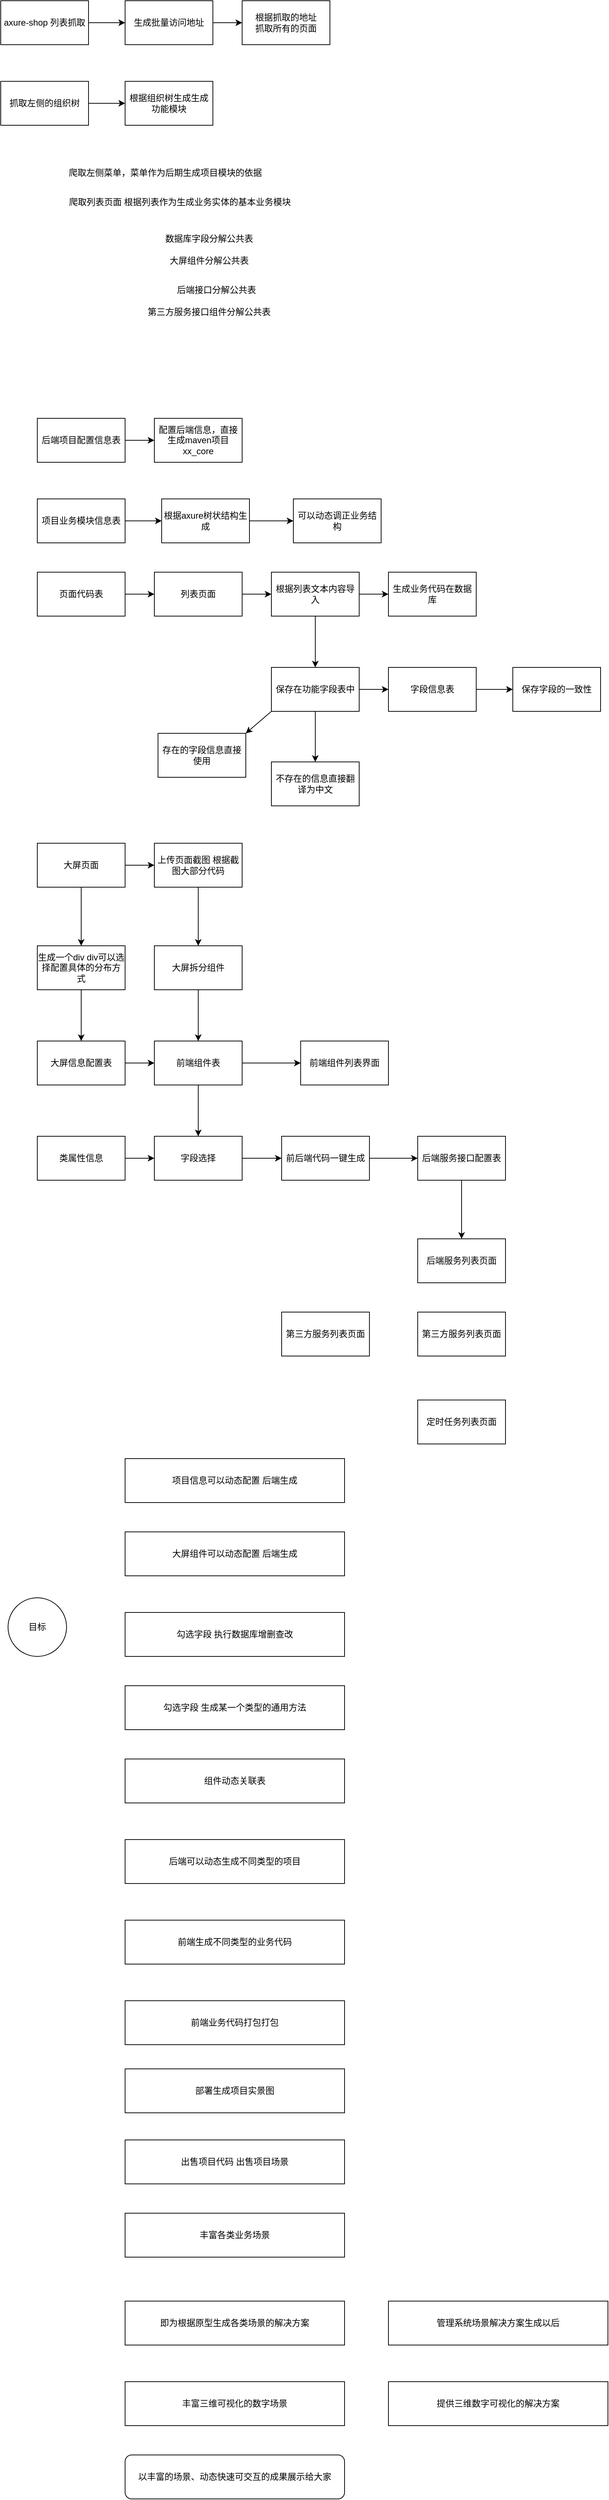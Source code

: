 <mxfile version="26.0.6">
  <diagram name="第 1 页" id="WUTEu7iUXCvbOz2TEU5W">
    <mxGraphModel dx="1213" dy="768" grid="1" gridSize="10" guides="1" tooltips="1" connect="1" arrows="1" fold="1" page="1" pageScale="1" pageWidth="827" pageHeight="1169" math="0" shadow="0">
      <root>
        <mxCell id="0" />
        <mxCell id="1" parent="0" />
        <mxCell id="b5je5e9Mu80O6Y4lW1f3-1" value="axure-shop 列表抓取" style="rounded=0;whiteSpace=wrap;html=1;" vertex="1" parent="1">
          <mxGeometry x="30" y="70" width="120" height="60" as="geometry" />
        </mxCell>
        <mxCell id="b5je5e9Mu80O6Y4lW1f3-2" value="生成批量访问地址" style="rounded=0;whiteSpace=wrap;html=1;" vertex="1" parent="1">
          <mxGeometry x="200" y="70" width="120" height="60" as="geometry" />
        </mxCell>
        <mxCell id="b5je5e9Mu80O6Y4lW1f3-3" value="根据抓取的地址&lt;div&gt;抓取所有的页面&lt;/div&gt;" style="rounded=0;whiteSpace=wrap;html=1;" vertex="1" parent="1">
          <mxGeometry x="360" y="70" width="120" height="60" as="geometry" />
        </mxCell>
        <mxCell id="b5je5e9Mu80O6Y4lW1f3-4" value="" style="endArrow=classic;html=1;rounded=0;exitX=1;exitY=0.5;exitDx=0;exitDy=0;" edge="1" parent="1" source="b5je5e9Mu80O6Y4lW1f3-1" target="b5je5e9Mu80O6Y4lW1f3-2">
          <mxGeometry width="50" height="50" relative="1" as="geometry">
            <mxPoint x="390" y="420" as="sourcePoint" />
            <mxPoint x="440" y="370" as="targetPoint" />
          </mxGeometry>
        </mxCell>
        <mxCell id="b5je5e9Mu80O6Y4lW1f3-8" value="" style="endArrow=classic;html=1;rounded=0;exitX=1;exitY=0.5;exitDx=0;exitDy=0;" edge="1" parent="1" source="b5je5e9Mu80O6Y4lW1f3-2" target="b5je5e9Mu80O6Y4lW1f3-3">
          <mxGeometry width="50" height="50" relative="1" as="geometry">
            <mxPoint x="390" y="420" as="sourcePoint" />
            <mxPoint x="440" y="370" as="targetPoint" />
          </mxGeometry>
        </mxCell>
        <mxCell id="b5je5e9Mu80O6Y4lW1f3-9" value="抓取左侧的组织树" style="rounded=0;whiteSpace=wrap;html=1;" vertex="1" parent="1">
          <mxGeometry x="30" y="180" width="120" height="60" as="geometry" />
        </mxCell>
        <mxCell id="b5je5e9Mu80O6Y4lW1f3-10" value="" style="endArrow=classic;html=1;rounded=0;exitX=1;exitY=0.5;exitDx=0;exitDy=0;" edge="1" parent="1" source="b5je5e9Mu80O6Y4lW1f3-9" target="b5je5e9Mu80O6Y4lW1f3-11">
          <mxGeometry width="50" height="50" relative="1" as="geometry">
            <mxPoint x="390" y="420" as="sourcePoint" />
            <mxPoint x="440" y="370" as="targetPoint" />
          </mxGeometry>
        </mxCell>
        <mxCell id="b5je5e9Mu80O6Y4lW1f3-11" value="根据组织树生成生成功能模块" style="rounded=0;whiteSpace=wrap;html=1;" vertex="1" parent="1">
          <mxGeometry x="200" y="180" width="120" height="60" as="geometry" />
        </mxCell>
        <mxCell id="b5je5e9Mu80O6Y4lW1f3-16" value="" style="edgeStyle=orthogonalEdgeStyle;rounded=0;orthogonalLoop=1;jettySize=auto;html=1;" edge="1" parent="1" source="b5je5e9Mu80O6Y4lW1f3-13" target="b5je5e9Mu80O6Y4lW1f3-15">
          <mxGeometry relative="1" as="geometry" />
        </mxCell>
        <mxCell id="b5je5e9Mu80O6Y4lW1f3-51" value="" style="edgeStyle=orthogonalEdgeStyle;rounded=0;orthogonalLoop=1;jettySize=auto;html=1;" edge="1" parent="1" source="b5je5e9Mu80O6Y4lW1f3-13" target="b5je5e9Mu80O6Y4lW1f3-50">
          <mxGeometry relative="1" as="geometry" />
        </mxCell>
        <mxCell id="b5je5e9Mu80O6Y4lW1f3-13" value="大屏页面" style="rounded=0;whiteSpace=wrap;html=1;" vertex="1" parent="1">
          <mxGeometry x="80" y="1220" width="120" height="60" as="geometry" />
        </mxCell>
        <mxCell id="b5je5e9Mu80O6Y4lW1f3-52" value="" style="edgeStyle=orthogonalEdgeStyle;rounded=0;orthogonalLoop=1;jettySize=auto;html=1;" edge="1" parent="1" source="b5je5e9Mu80O6Y4lW1f3-15" target="b5je5e9Mu80O6Y4lW1f3-27">
          <mxGeometry relative="1" as="geometry" />
        </mxCell>
        <mxCell id="b5je5e9Mu80O6Y4lW1f3-15" value="上传页面截图 根据截图大部分代码" style="rounded=0;whiteSpace=wrap;html=1;" vertex="1" parent="1">
          <mxGeometry x="240" y="1220" width="120" height="60" as="geometry" />
        </mxCell>
        <mxCell id="b5je5e9Mu80O6Y4lW1f3-19" value="" style="edgeStyle=orthogonalEdgeStyle;rounded=0;orthogonalLoop=1;jettySize=auto;html=1;" edge="1" parent="1" source="b5je5e9Mu80O6Y4lW1f3-17" target="b5je5e9Mu80O6Y4lW1f3-18">
          <mxGeometry relative="1" as="geometry" />
        </mxCell>
        <mxCell id="b5je5e9Mu80O6Y4lW1f3-17" value="列表页面" style="rounded=0;whiteSpace=wrap;html=1;" vertex="1" parent="1">
          <mxGeometry x="240" y="850" width="120" height="60" as="geometry" />
        </mxCell>
        <mxCell id="b5je5e9Mu80O6Y4lW1f3-21" value="" style="edgeStyle=orthogonalEdgeStyle;rounded=0;orthogonalLoop=1;jettySize=auto;html=1;" edge="1" parent="1" source="b5je5e9Mu80O6Y4lW1f3-18" target="b5je5e9Mu80O6Y4lW1f3-20">
          <mxGeometry relative="1" as="geometry" />
        </mxCell>
        <mxCell id="b5je5e9Mu80O6Y4lW1f3-49" value="" style="edgeStyle=orthogonalEdgeStyle;rounded=0;orthogonalLoop=1;jettySize=auto;html=1;" edge="1" parent="1" source="b5je5e9Mu80O6Y4lW1f3-18" target="b5je5e9Mu80O6Y4lW1f3-48">
          <mxGeometry relative="1" as="geometry" />
        </mxCell>
        <mxCell id="b5je5e9Mu80O6Y4lW1f3-18" value="根据列表文本内容导入" style="rounded=0;whiteSpace=wrap;html=1;" vertex="1" parent="1">
          <mxGeometry x="400" y="850" width="120" height="60" as="geometry" />
        </mxCell>
        <mxCell id="b5je5e9Mu80O6Y4lW1f3-25" value="" style="edgeStyle=orthogonalEdgeStyle;rounded=0;orthogonalLoop=1;jettySize=auto;html=1;" edge="1" parent="1" source="b5je5e9Mu80O6Y4lW1f3-20" target="b5je5e9Mu80O6Y4lW1f3-23">
          <mxGeometry relative="1" as="geometry" />
        </mxCell>
        <mxCell id="b5je5e9Mu80O6Y4lW1f3-44" value="" style="edgeStyle=orthogonalEdgeStyle;rounded=0;orthogonalLoop=1;jettySize=auto;html=1;" edge="1" parent="1" source="b5je5e9Mu80O6Y4lW1f3-20" target="b5je5e9Mu80O6Y4lW1f3-31">
          <mxGeometry relative="1" as="geometry" />
        </mxCell>
        <mxCell id="b5je5e9Mu80O6Y4lW1f3-20" value="保存在功能字段表中" style="rounded=0;whiteSpace=wrap;html=1;" vertex="1" parent="1">
          <mxGeometry x="400" y="980" width="120" height="60" as="geometry" />
        </mxCell>
        <mxCell id="b5je5e9Mu80O6Y4lW1f3-22" value="存在的字段信息直接使用" style="rounded=0;whiteSpace=wrap;html=1;" vertex="1" parent="1">
          <mxGeometry x="245" y="1070" width="120" height="60" as="geometry" />
        </mxCell>
        <mxCell id="b5je5e9Mu80O6Y4lW1f3-23" value="不存在的信息直接翻译为中文" style="rounded=0;whiteSpace=wrap;html=1;" vertex="1" parent="1">
          <mxGeometry x="400" y="1109" width="120" height="60" as="geometry" />
        </mxCell>
        <mxCell id="b5je5e9Mu80O6Y4lW1f3-24" value="" style="endArrow=classic;html=1;rounded=0;entryX=1;entryY=0;entryDx=0;entryDy=0;exitX=0;exitY=1;exitDx=0;exitDy=0;" edge="1" parent="1" source="b5je5e9Mu80O6Y4lW1f3-20" target="b5je5e9Mu80O6Y4lW1f3-22">
          <mxGeometry width="50" height="50" relative="1" as="geometry">
            <mxPoint x="275" y="1030" as="sourcePoint" />
            <mxPoint x="325" y="980" as="targetPoint" />
          </mxGeometry>
        </mxCell>
        <mxCell id="b5je5e9Mu80O6Y4lW1f3-56" value="" style="edgeStyle=orthogonalEdgeStyle;rounded=0;orthogonalLoop=1;jettySize=auto;html=1;" edge="1" parent="1" source="b5je5e9Mu80O6Y4lW1f3-27" target="b5je5e9Mu80O6Y4lW1f3-55">
          <mxGeometry relative="1" as="geometry" />
        </mxCell>
        <mxCell id="b5je5e9Mu80O6Y4lW1f3-27" value="大屏拆分组件" style="rounded=0;whiteSpace=wrap;html=1;" vertex="1" parent="1">
          <mxGeometry x="240" y="1360" width="120" height="60" as="geometry" />
        </mxCell>
        <mxCell id="b5je5e9Mu80O6Y4lW1f3-30" value="" style="edgeStyle=orthogonalEdgeStyle;rounded=0;orthogonalLoop=1;jettySize=auto;html=1;" edge="1" parent="1" source="b5je5e9Mu80O6Y4lW1f3-28" target="b5je5e9Mu80O6Y4lW1f3-29">
          <mxGeometry relative="1" as="geometry" />
        </mxCell>
        <mxCell id="b5je5e9Mu80O6Y4lW1f3-28" value="后端项目配置信息表" style="rounded=0;whiteSpace=wrap;html=1;" vertex="1" parent="1">
          <mxGeometry x="80" y="640" width="120" height="60" as="geometry" />
        </mxCell>
        <mxCell id="b5je5e9Mu80O6Y4lW1f3-29" value="配置后端信息，直接生成maven项目xx_core" style="rounded=0;whiteSpace=wrap;html=1;" vertex="1" parent="1">
          <mxGeometry x="240" y="640" width="120" height="60" as="geometry" />
        </mxCell>
        <mxCell id="b5je5e9Mu80O6Y4lW1f3-33" value="" style="edgeStyle=orthogonalEdgeStyle;rounded=0;orthogonalLoop=1;jettySize=auto;html=1;" edge="1" parent="1" source="b5je5e9Mu80O6Y4lW1f3-31" target="b5je5e9Mu80O6Y4lW1f3-32">
          <mxGeometry relative="1" as="geometry" />
        </mxCell>
        <mxCell id="b5je5e9Mu80O6Y4lW1f3-31" value="字段信息表" style="rounded=0;whiteSpace=wrap;html=1;" vertex="1" parent="1">
          <mxGeometry x="560" y="980" width="120" height="60" as="geometry" />
        </mxCell>
        <mxCell id="b5je5e9Mu80O6Y4lW1f3-32" value="保存字段的一致性" style="rounded=0;whiteSpace=wrap;html=1;" vertex="1" parent="1">
          <mxGeometry x="730" y="980" width="120" height="60" as="geometry" />
        </mxCell>
        <mxCell id="b5je5e9Mu80O6Y4lW1f3-36" value="" style="edgeStyle=orthogonalEdgeStyle;rounded=0;orthogonalLoop=1;jettySize=auto;html=1;" edge="1" parent="1" source="b5je5e9Mu80O6Y4lW1f3-34" target="b5je5e9Mu80O6Y4lW1f3-35">
          <mxGeometry relative="1" as="geometry" />
        </mxCell>
        <mxCell id="b5je5e9Mu80O6Y4lW1f3-34" value="项目业务模块信息表" style="rounded=0;whiteSpace=wrap;html=1;" vertex="1" parent="1">
          <mxGeometry x="80" y="750" width="120" height="60" as="geometry" />
        </mxCell>
        <mxCell id="b5je5e9Mu80O6Y4lW1f3-46" value="" style="edgeStyle=orthogonalEdgeStyle;rounded=0;orthogonalLoop=1;jettySize=auto;html=1;" edge="1" parent="1" source="b5je5e9Mu80O6Y4lW1f3-35" target="b5je5e9Mu80O6Y4lW1f3-45">
          <mxGeometry relative="1" as="geometry" />
        </mxCell>
        <mxCell id="b5je5e9Mu80O6Y4lW1f3-35" value="根据axure树状结构生成" style="rounded=0;whiteSpace=wrap;html=1;" vertex="1" parent="1">
          <mxGeometry x="250" y="750" width="120" height="60" as="geometry" />
        </mxCell>
        <mxCell id="b5je5e9Mu80O6Y4lW1f3-43" value="" style="edgeStyle=orthogonalEdgeStyle;rounded=0;orthogonalLoop=1;jettySize=auto;html=1;" edge="1" parent="1" source="b5je5e9Mu80O6Y4lW1f3-42" target="b5je5e9Mu80O6Y4lW1f3-17">
          <mxGeometry relative="1" as="geometry" />
        </mxCell>
        <mxCell id="b5je5e9Mu80O6Y4lW1f3-42" value="页面代码表" style="rounded=0;whiteSpace=wrap;html=1;" vertex="1" parent="1">
          <mxGeometry x="80" y="850" width="120" height="60" as="geometry" />
        </mxCell>
        <mxCell id="b5je5e9Mu80O6Y4lW1f3-45" value="可以动态调正业务结构" style="rounded=0;whiteSpace=wrap;html=1;" vertex="1" parent="1">
          <mxGeometry x="430" y="750" width="120" height="60" as="geometry" />
        </mxCell>
        <mxCell id="b5je5e9Mu80O6Y4lW1f3-48" value="生成业务代码在数据库" style="rounded=0;whiteSpace=wrap;html=1;" vertex="1" parent="1">
          <mxGeometry x="560" y="850" width="120" height="60" as="geometry" />
        </mxCell>
        <mxCell id="b5je5e9Mu80O6Y4lW1f3-59" value="" style="edgeStyle=orthogonalEdgeStyle;rounded=0;orthogonalLoop=1;jettySize=auto;html=1;" edge="1" parent="1" source="b5je5e9Mu80O6Y4lW1f3-50" target="b5je5e9Mu80O6Y4lW1f3-57">
          <mxGeometry relative="1" as="geometry" />
        </mxCell>
        <mxCell id="b5je5e9Mu80O6Y4lW1f3-50" value="生成一个div div可以选择配置具体的分布方式" style="rounded=0;whiteSpace=wrap;html=1;" vertex="1" parent="1">
          <mxGeometry x="80" y="1360" width="120" height="60" as="geometry" />
        </mxCell>
        <mxCell id="b5je5e9Mu80O6Y4lW1f3-65" value="" style="edgeStyle=orthogonalEdgeStyle;rounded=0;orthogonalLoop=1;jettySize=auto;html=1;" edge="1" parent="1" source="b5je5e9Mu80O6Y4lW1f3-55" target="b5je5e9Mu80O6Y4lW1f3-63">
          <mxGeometry relative="1" as="geometry" />
        </mxCell>
        <mxCell id="b5je5e9Mu80O6Y4lW1f3-72" value="" style="edgeStyle=orthogonalEdgeStyle;rounded=0;orthogonalLoop=1;jettySize=auto;html=1;" edge="1" parent="1" source="b5je5e9Mu80O6Y4lW1f3-55" target="b5je5e9Mu80O6Y4lW1f3-71">
          <mxGeometry relative="1" as="geometry" />
        </mxCell>
        <mxCell id="b5je5e9Mu80O6Y4lW1f3-55" value="前端组件表" style="rounded=0;whiteSpace=wrap;html=1;" vertex="1" parent="1">
          <mxGeometry x="240" y="1490" width="120" height="60" as="geometry" />
        </mxCell>
        <mxCell id="b5je5e9Mu80O6Y4lW1f3-70" value="" style="edgeStyle=orthogonalEdgeStyle;rounded=0;orthogonalLoop=1;jettySize=auto;html=1;" edge="1" parent="1" source="b5je5e9Mu80O6Y4lW1f3-57" target="b5je5e9Mu80O6Y4lW1f3-55">
          <mxGeometry relative="1" as="geometry" />
        </mxCell>
        <mxCell id="b5je5e9Mu80O6Y4lW1f3-57" value="大屏信息配置表" style="rounded=0;whiteSpace=wrap;html=1;" vertex="1" parent="1">
          <mxGeometry x="80" y="1490" width="120" height="60" as="geometry" />
        </mxCell>
        <mxCell id="b5je5e9Mu80O6Y4lW1f3-74" value="" style="edgeStyle=orthogonalEdgeStyle;rounded=0;orthogonalLoop=1;jettySize=auto;html=1;" edge="1" parent="1" source="b5je5e9Mu80O6Y4lW1f3-61" target="b5je5e9Mu80O6Y4lW1f3-73">
          <mxGeometry relative="1" as="geometry" />
        </mxCell>
        <mxCell id="b5je5e9Mu80O6Y4lW1f3-61" value="后端服务接口配置表" style="rounded=0;whiteSpace=wrap;html=1;" vertex="1" parent="1">
          <mxGeometry x="600" y="1620" width="120" height="60" as="geometry" />
        </mxCell>
        <mxCell id="b5je5e9Mu80O6Y4lW1f3-67" value="" style="edgeStyle=orthogonalEdgeStyle;rounded=0;orthogonalLoop=1;jettySize=auto;html=1;" edge="1" parent="1" source="b5je5e9Mu80O6Y4lW1f3-62" target="b5je5e9Mu80O6Y4lW1f3-63">
          <mxGeometry relative="1" as="geometry" />
        </mxCell>
        <mxCell id="b5je5e9Mu80O6Y4lW1f3-62" value="类属性信息" style="rounded=0;whiteSpace=wrap;html=1;" vertex="1" parent="1">
          <mxGeometry x="80" y="1620" width="120" height="60" as="geometry" />
        </mxCell>
        <mxCell id="b5je5e9Mu80O6Y4lW1f3-68" value="" style="edgeStyle=orthogonalEdgeStyle;rounded=0;orthogonalLoop=1;jettySize=auto;html=1;" edge="1" parent="1" source="b5je5e9Mu80O6Y4lW1f3-63" target="b5je5e9Mu80O6Y4lW1f3-64">
          <mxGeometry relative="1" as="geometry" />
        </mxCell>
        <mxCell id="b5je5e9Mu80O6Y4lW1f3-63" value="字段选择" style="rounded=0;whiteSpace=wrap;html=1;" vertex="1" parent="1">
          <mxGeometry x="240" y="1620" width="120" height="60" as="geometry" />
        </mxCell>
        <mxCell id="b5je5e9Mu80O6Y4lW1f3-69" value="" style="edgeStyle=orthogonalEdgeStyle;rounded=0;orthogonalLoop=1;jettySize=auto;html=1;" edge="1" parent="1" source="b5je5e9Mu80O6Y4lW1f3-64" target="b5je5e9Mu80O6Y4lW1f3-61">
          <mxGeometry relative="1" as="geometry" />
        </mxCell>
        <mxCell id="b5je5e9Mu80O6Y4lW1f3-64" value="前后端代码一键生成" style="rounded=0;whiteSpace=wrap;html=1;" vertex="1" parent="1">
          <mxGeometry x="414" y="1620" width="120" height="60" as="geometry" />
        </mxCell>
        <mxCell id="b5je5e9Mu80O6Y4lW1f3-71" value="前端组件列表界面" style="rounded=0;whiteSpace=wrap;html=1;" vertex="1" parent="1">
          <mxGeometry x="440" y="1490" width="120" height="60" as="geometry" />
        </mxCell>
        <mxCell id="b5je5e9Mu80O6Y4lW1f3-73" value="后端服务列表页面" style="rounded=0;whiteSpace=wrap;html=1;" vertex="1" parent="1">
          <mxGeometry x="600" y="1760" width="120" height="60" as="geometry" />
        </mxCell>
        <mxCell id="b5je5e9Mu80O6Y4lW1f3-75" value="第三方服务列表页面" style="rounded=0;whiteSpace=wrap;html=1;" vertex="1" parent="1">
          <mxGeometry x="600" y="1860" width="120" height="60" as="geometry" />
        </mxCell>
        <mxCell id="b5je5e9Mu80O6Y4lW1f3-76" value="第三方服务列表页面" style="rounded=0;whiteSpace=wrap;html=1;" vertex="1" parent="1">
          <mxGeometry x="414" y="1860" width="120" height="60" as="geometry" />
        </mxCell>
        <mxCell id="b5je5e9Mu80O6Y4lW1f3-77" value="定时任务列表页面" style="rounded=0;whiteSpace=wrap;html=1;" vertex="1" parent="1">
          <mxGeometry x="600" y="1980" width="120" height="60" as="geometry" />
        </mxCell>
        <mxCell id="b5je5e9Mu80O6Y4lW1f3-78" value="爬取左侧菜单，菜单作为后期生成项目模块的依据" style="text;html=1;align=center;verticalAlign=middle;whiteSpace=wrap;rounded=0;" vertex="1" parent="1">
          <mxGeometry x="40" y="280" width="430" height="50" as="geometry" />
        </mxCell>
        <mxCell id="b5je5e9Mu80O6Y4lW1f3-79" value="爬取列表页面 根据列表作为生成业务实体的基本业务模块" style="text;html=1;align=center;verticalAlign=middle;whiteSpace=wrap;rounded=0;" vertex="1" parent="1">
          <mxGeometry x="90" y="330" width="370" height="30" as="geometry" />
        </mxCell>
        <mxCell id="b5je5e9Mu80O6Y4lW1f3-81" value="数据库字段分解公共表" style="text;html=1;align=center;verticalAlign=middle;whiteSpace=wrap;rounded=0;" vertex="1" parent="1">
          <mxGeometry x="120" y="380" width="390" height="30" as="geometry" />
        </mxCell>
        <mxCell id="b5je5e9Mu80O6Y4lW1f3-82" value="大屏组件分解公共表" style="text;html=1;align=center;verticalAlign=middle;whiteSpace=wrap;rounded=0;" vertex="1" parent="1">
          <mxGeometry x="120" y="410" width="390" height="30" as="geometry" />
        </mxCell>
        <mxCell id="b5je5e9Mu80O6Y4lW1f3-83" value="后端接口分解公共表" style="text;html=1;align=center;verticalAlign=middle;whiteSpace=wrap;rounded=0;" vertex="1" parent="1">
          <mxGeometry x="130" y="450" width="390" height="30" as="geometry" />
        </mxCell>
        <mxCell id="b5je5e9Mu80O6Y4lW1f3-84" value="第三方服务接口组件分解公共表" style="text;html=1;align=center;verticalAlign=middle;whiteSpace=wrap;rounded=0;" vertex="1" parent="1">
          <mxGeometry x="120" y="480" width="390" height="30" as="geometry" />
        </mxCell>
        <mxCell id="b5je5e9Mu80O6Y4lW1f3-85" value="目标" style="ellipse;whiteSpace=wrap;html=1;aspect=fixed;" vertex="1" parent="1">
          <mxGeometry x="40" y="2250" width="80" height="80" as="geometry" />
        </mxCell>
        <mxCell id="b5je5e9Mu80O6Y4lW1f3-86" value="项目信息可以动态配置 后端生成" style="rounded=0;whiteSpace=wrap;html=1;" vertex="1" parent="1">
          <mxGeometry x="200" y="2060" width="300" height="60" as="geometry" />
        </mxCell>
        <mxCell id="b5je5e9Mu80O6Y4lW1f3-87" value="大屏组件可以动态配置 后端生成" style="rounded=0;whiteSpace=wrap;html=1;" vertex="1" parent="1">
          <mxGeometry x="200" y="2160" width="300" height="60" as="geometry" />
        </mxCell>
        <mxCell id="b5je5e9Mu80O6Y4lW1f3-88" value="勾选字段 执行数据库增删查改" style="rounded=0;whiteSpace=wrap;html=1;" vertex="1" parent="1">
          <mxGeometry x="200" y="2270" width="300" height="60" as="geometry" />
        </mxCell>
        <mxCell id="b5je5e9Mu80O6Y4lW1f3-89" value="勾选字段 生成某一个类型的通用方法" style="rounded=0;whiteSpace=wrap;html=1;" vertex="1" parent="1">
          <mxGeometry x="200" y="2370" width="300" height="60" as="geometry" />
        </mxCell>
        <mxCell id="b5je5e9Mu80O6Y4lW1f3-90" value="组件动态关联表" style="rounded=0;whiteSpace=wrap;html=1;" vertex="1" parent="1">
          <mxGeometry x="200" y="2470" width="300" height="60" as="geometry" />
        </mxCell>
        <mxCell id="b5je5e9Mu80O6Y4lW1f3-92" value="后端可以动态生成不同类型的项目" style="rounded=0;whiteSpace=wrap;html=1;" vertex="1" parent="1">
          <mxGeometry x="200" y="2580" width="300" height="60" as="geometry" />
        </mxCell>
        <mxCell id="b5je5e9Mu80O6Y4lW1f3-93" value="前端生成不同类型的业务代码" style="rounded=0;whiteSpace=wrap;html=1;" vertex="1" parent="1">
          <mxGeometry x="200" y="2690" width="300" height="60" as="geometry" />
        </mxCell>
        <mxCell id="b5je5e9Mu80O6Y4lW1f3-94" value="前端业务代码打包打包" style="rounded=0;whiteSpace=wrap;html=1;" vertex="1" parent="1">
          <mxGeometry x="200" y="2800" width="300" height="60" as="geometry" />
        </mxCell>
        <mxCell id="b5je5e9Mu80O6Y4lW1f3-95" value="部署生成项目实景图" style="rounded=0;whiteSpace=wrap;html=1;" vertex="1" parent="1">
          <mxGeometry x="200" y="2893" width="300" height="60" as="geometry" />
        </mxCell>
        <mxCell id="b5je5e9Mu80O6Y4lW1f3-96" value="出售项目代码 出售项目场景" style="rounded=0;whiteSpace=wrap;html=1;" vertex="1" parent="1">
          <mxGeometry x="200" y="2990" width="300" height="60" as="geometry" />
        </mxCell>
        <mxCell id="b5je5e9Mu80O6Y4lW1f3-97" value="丰富各类业务场景" style="rounded=0;whiteSpace=wrap;html=1;" vertex="1" parent="1">
          <mxGeometry x="200" y="3090" width="300" height="60" as="geometry" />
        </mxCell>
        <mxCell id="b5je5e9Mu80O6Y4lW1f3-98" value="即为根据原型生成各类场景的解决方案" style="rounded=0;whiteSpace=wrap;html=1;" vertex="1" parent="1">
          <mxGeometry x="200" y="3210" width="300" height="60" as="geometry" />
        </mxCell>
        <mxCell id="b5je5e9Mu80O6Y4lW1f3-99" value="管理系统场景解决方案生成以后" style="rounded=0;whiteSpace=wrap;html=1;" vertex="1" parent="1">
          <mxGeometry x="560" y="3210" width="300" height="60" as="geometry" />
        </mxCell>
        <mxCell id="b5je5e9Mu80O6Y4lW1f3-100" value="丰富三维可视化的数字场景" style="rounded=0;whiteSpace=wrap;html=1;" vertex="1" parent="1">
          <mxGeometry x="200" y="3320" width="300" height="60" as="geometry" />
        </mxCell>
        <mxCell id="b5je5e9Mu80O6Y4lW1f3-101" value="提供三维数字可视化的解决方案" style="rounded=0;whiteSpace=wrap;html=1;" vertex="1" parent="1">
          <mxGeometry x="560" y="3320" width="300" height="60" as="geometry" />
        </mxCell>
        <mxCell id="b5je5e9Mu80O6Y4lW1f3-102" value="以丰富的场景、动态快速可交互的成果展示给大家" style="rounded=1;whiteSpace=wrap;html=1;" vertex="1" parent="1">
          <mxGeometry x="200" y="3420" width="300" height="60" as="geometry" />
        </mxCell>
      </root>
    </mxGraphModel>
  </diagram>
</mxfile>
